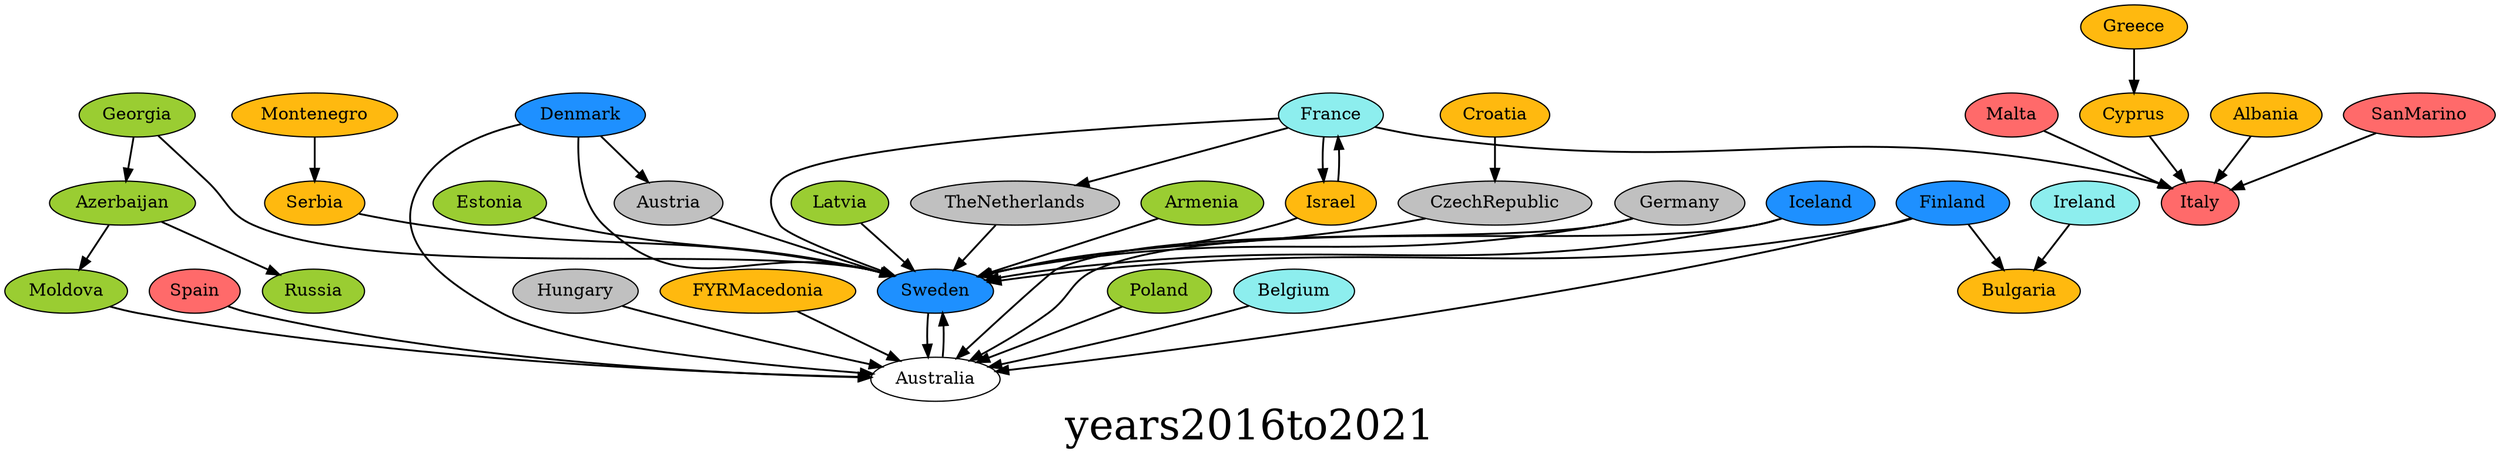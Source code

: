 digraph{ graph [label=years2016to2021, fontsize=34]; Georgia [style=filled,fillcolor=olivedrab3]; Sweden [style=filled,fillcolor=dodgerblue]; Spain [style=filled,fillcolor=indianred1]; Serbia [style=filled,fillcolor=darkgoldenrod1]; Sweden [style=filled,fillcolor=dodgerblue]; Finland [style=filled,fillcolor=dodgerblue]; Bulgaria [style=filled,fillcolor=darkgoldenrod1]; Georgia [style=filled,fillcolor=olivedrab3]; Azerbaijan [style=filled,fillcolor=olivedrab3]; Denmark [style=filled,fillcolor=dodgerblue]; Austria [style=filled,fillcolor=gray]; Hungary [style=filled,fillcolor=gray]; Finland [style=filled,fillcolor=dodgerblue]; Estonia [style=filled,fillcolor=olivedrab3]; Sweden [style=filled,fillcolor=dodgerblue]; France [style=filled,fillcolor=darkslategray2]; TheNetherlands [style=filled,fillcolor=gray]; FYRMacedonia [style=filled,fillcolor=darkgoldenrod1]; Israel [style=filled,fillcolor=darkgoldenrod1]; France [style=filled,fillcolor=darkslategray2]; Moldova [style=filled,fillcolor=olivedrab3]; Malta [style=filled,fillcolor=indianred1]; Italy [style=filled,fillcolor=indianred1]; Germany [style=filled,fillcolor=gray]; Germany [style=filled,fillcolor=gray]; Sweden [style=filled,fillcolor=dodgerblue]; Azerbaijan [style=filled,fillcolor=olivedrab3]; Russia [style=filled,fillcolor=olivedrab3]; Iceland [style=filled,fillcolor=dodgerblue]; Sweden [style=filled,fillcolor=dodgerblue]; Denmark [style=filled,fillcolor=dodgerblue]; Sweden [style=filled,fillcolor=dodgerblue]; Austria [style=filled,fillcolor=gray]; Sweden [style=filled,fillcolor=dodgerblue]; Ireland [style=filled,fillcolor=darkslategray2]; Bulgaria [style=filled,fillcolor=darkgoldenrod1]; Cyprus [style=filled,fillcolor=darkgoldenrod1]; Italy [style=filled,fillcolor=indianred1]; Sweden [style=filled,fillcolor=dodgerblue]; Iceland [style=filled,fillcolor=dodgerblue]; Poland [style=filled,fillcolor=olivedrab3]; Greece [style=filled,fillcolor=darkgoldenrod1]; Cyprus [style=filled,fillcolor=darkgoldenrod1]; Azerbaijan [style=filled,fillcolor=olivedrab3]; Moldova [style=filled,fillcolor=olivedrab3]; Latvia [style=filled,fillcolor=olivedrab3]; Sweden [style=filled,fillcolor=dodgerblue]; Belgium [style=filled,fillcolor=darkslategray2]; CzechRepublic [style=filled,fillcolor=gray]; Sweden [style=filled,fillcolor=dodgerblue]; TheNetherlands [style=filled,fillcolor=gray]; Sweden [style=filled,fillcolor=dodgerblue]; France [style=filled,fillcolor=darkslategray2]; Italy [style=filled,fillcolor=indianred1]; France [style=filled,fillcolor=darkslategray2]; Israel [style=filled,fillcolor=darkgoldenrod1]; Albania [style=filled,fillcolor=darkgoldenrod1]; Italy [style=filled,fillcolor=indianred1]; Armenia [style=filled,fillcolor=olivedrab3]; Sweden [style=filled,fillcolor=dodgerblue]; SanMarino [style=filled,fillcolor=indianred1]; Italy [style=filled,fillcolor=indianred1]; Croatia [style=filled,fillcolor=darkgoldenrod1]; CzechRepublic [style=filled,fillcolor=gray]; Israel [style=filled,fillcolor=darkgoldenrod1]; Sweden [style=filled,fillcolor=dodgerblue]; France [style=filled,fillcolor=darkslategray2]; Sweden [style=filled,fillcolor=dodgerblue]; Denmark [style=filled,fillcolor=dodgerblue]; Finland [style=filled,fillcolor=dodgerblue]; Sweden [style=filled,fillcolor=dodgerblue]; Montenegro [style=filled,fillcolor=darkgoldenrod1]; Serbia [style=filled,fillcolor=darkgoldenrod1]; Sweden [style=filled,fillcolor=dodgerblue]; Georgia->Sweden [penwidth=1.5];Spain->Australia [penwidth=1.5];Serbia->Sweden [penwidth=1.5];Finland->Bulgaria [penwidth=1.5];Georgia->Azerbaijan [penwidth=1.5];Denmark->Austria [penwidth=1.5];Hungary->Australia [penwidth=1.5];Finland->Australia [penwidth=1.5];Estonia->Sweden [penwidth=1.5];France->TheNetherlands [penwidth=1.5];FYRMacedonia->Australia [penwidth=1.5];Israel->France [penwidth=1.5];Moldova->Australia [penwidth=1.5];Malta->Italy [penwidth=1.5];Germany->Australia [penwidth=1.5];Germany->Sweden [penwidth=1.5];Azerbaijan->Russia [penwidth=1.5];Iceland->Sweden [penwidth=1.5];Denmark->Sweden [penwidth=1.5];Austria->Sweden [penwidth=1.5];Ireland->Bulgaria [penwidth=1.5];Cyprus->Italy [penwidth=1.5];Sweden->Australia [penwidth=1.5];Iceland->Australia [penwidth=1.5];Poland->Australia [penwidth=1.5];Greece->Cyprus [penwidth=1.5];Azerbaijan->Moldova [penwidth=1.5];Latvia->Sweden [penwidth=1.5];Belgium->Australia [penwidth=1.5];CzechRepublic->Sweden [penwidth=1.5];TheNetherlands->Sweden [penwidth=1.5];France->Italy [penwidth=1.5];France->Israel [penwidth=1.5];Albania->Italy [penwidth=1.5];Armenia->Sweden [penwidth=1.5];SanMarino->Italy [penwidth=1.5];Croatia->CzechRepublic [penwidth=1.5];Israel->Sweden [penwidth=1.5];France->Sweden [penwidth=1.5];Denmark->Australia [penwidth=1.5];Finland->Sweden [penwidth=1.5];Montenegro->Serbia [penwidth=1.5];Australia->Sweden [penwidth=1.5];}
